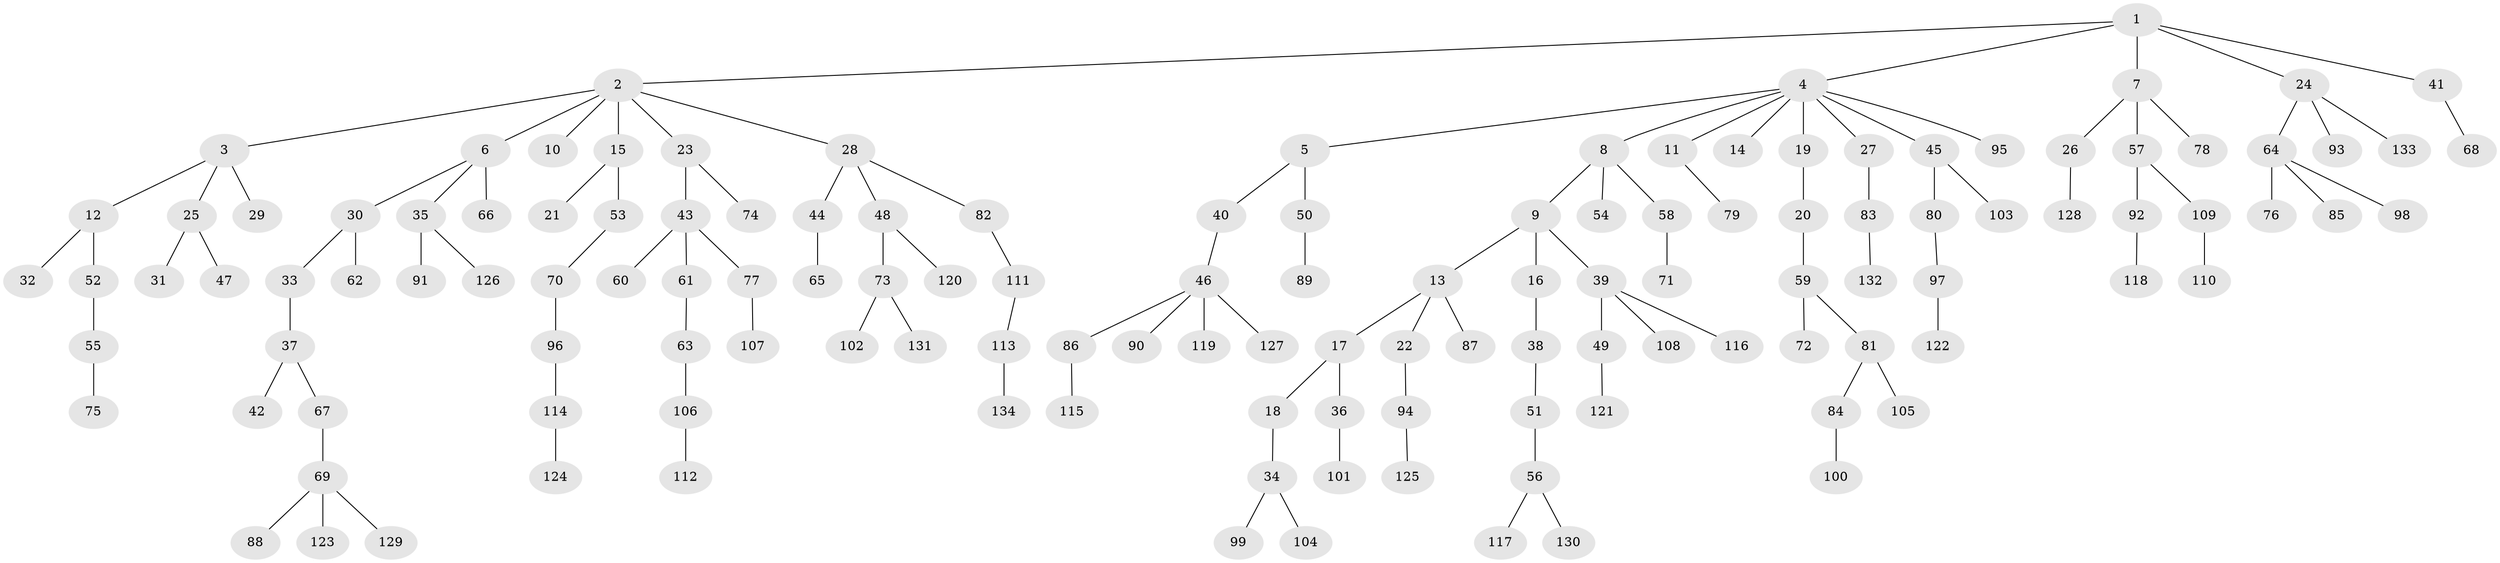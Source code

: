 // coarse degree distribution, {5: 0.03296703296703297, 8: 0.01098901098901099, 3: 0.10989010989010989, 9: 0.01098901098901099, 6: 0.02197802197802198, 1: 0.5274725274725275, 2: 0.25274725274725274, 4: 0.03296703296703297}
// Generated by graph-tools (version 1.1) at 2025/42/03/06/25 10:42:04]
// undirected, 134 vertices, 133 edges
graph export_dot {
graph [start="1"]
  node [color=gray90,style=filled];
  1;
  2;
  3;
  4;
  5;
  6;
  7;
  8;
  9;
  10;
  11;
  12;
  13;
  14;
  15;
  16;
  17;
  18;
  19;
  20;
  21;
  22;
  23;
  24;
  25;
  26;
  27;
  28;
  29;
  30;
  31;
  32;
  33;
  34;
  35;
  36;
  37;
  38;
  39;
  40;
  41;
  42;
  43;
  44;
  45;
  46;
  47;
  48;
  49;
  50;
  51;
  52;
  53;
  54;
  55;
  56;
  57;
  58;
  59;
  60;
  61;
  62;
  63;
  64;
  65;
  66;
  67;
  68;
  69;
  70;
  71;
  72;
  73;
  74;
  75;
  76;
  77;
  78;
  79;
  80;
  81;
  82;
  83;
  84;
  85;
  86;
  87;
  88;
  89;
  90;
  91;
  92;
  93;
  94;
  95;
  96;
  97;
  98;
  99;
  100;
  101;
  102;
  103;
  104;
  105;
  106;
  107;
  108;
  109;
  110;
  111;
  112;
  113;
  114;
  115;
  116;
  117;
  118;
  119;
  120;
  121;
  122;
  123;
  124;
  125;
  126;
  127;
  128;
  129;
  130;
  131;
  132;
  133;
  134;
  1 -- 2;
  1 -- 4;
  1 -- 7;
  1 -- 24;
  1 -- 41;
  2 -- 3;
  2 -- 6;
  2 -- 10;
  2 -- 15;
  2 -- 23;
  2 -- 28;
  3 -- 12;
  3 -- 25;
  3 -- 29;
  4 -- 5;
  4 -- 8;
  4 -- 11;
  4 -- 14;
  4 -- 19;
  4 -- 27;
  4 -- 45;
  4 -- 95;
  5 -- 40;
  5 -- 50;
  6 -- 30;
  6 -- 35;
  6 -- 66;
  7 -- 26;
  7 -- 57;
  7 -- 78;
  8 -- 9;
  8 -- 54;
  8 -- 58;
  9 -- 13;
  9 -- 16;
  9 -- 39;
  11 -- 79;
  12 -- 32;
  12 -- 52;
  13 -- 17;
  13 -- 22;
  13 -- 87;
  15 -- 21;
  15 -- 53;
  16 -- 38;
  17 -- 18;
  17 -- 36;
  18 -- 34;
  19 -- 20;
  20 -- 59;
  22 -- 94;
  23 -- 43;
  23 -- 74;
  24 -- 64;
  24 -- 93;
  24 -- 133;
  25 -- 31;
  25 -- 47;
  26 -- 128;
  27 -- 83;
  28 -- 44;
  28 -- 48;
  28 -- 82;
  30 -- 33;
  30 -- 62;
  33 -- 37;
  34 -- 99;
  34 -- 104;
  35 -- 91;
  35 -- 126;
  36 -- 101;
  37 -- 42;
  37 -- 67;
  38 -- 51;
  39 -- 49;
  39 -- 108;
  39 -- 116;
  40 -- 46;
  41 -- 68;
  43 -- 60;
  43 -- 61;
  43 -- 77;
  44 -- 65;
  45 -- 80;
  45 -- 103;
  46 -- 86;
  46 -- 90;
  46 -- 119;
  46 -- 127;
  48 -- 73;
  48 -- 120;
  49 -- 121;
  50 -- 89;
  51 -- 56;
  52 -- 55;
  53 -- 70;
  55 -- 75;
  56 -- 117;
  56 -- 130;
  57 -- 92;
  57 -- 109;
  58 -- 71;
  59 -- 72;
  59 -- 81;
  61 -- 63;
  63 -- 106;
  64 -- 76;
  64 -- 85;
  64 -- 98;
  67 -- 69;
  69 -- 88;
  69 -- 123;
  69 -- 129;
  70 -- 96;
  73 -- 102;
  73 -- 131;
  77 -- 107;
  80 -- 97;
  81 -- 84;
  81 -- 105;
  82 -- 111;
  83 -- 132;
  84 -- 100;
  86 -- 115;
  92 -- 118;
  94 -- 125;
  96 -- 114;
  97 -- 122;
  106 -- 112;
  109 -- 110;
  111 -- 113;
  113 -- 134;
  114 -- 124;
}
